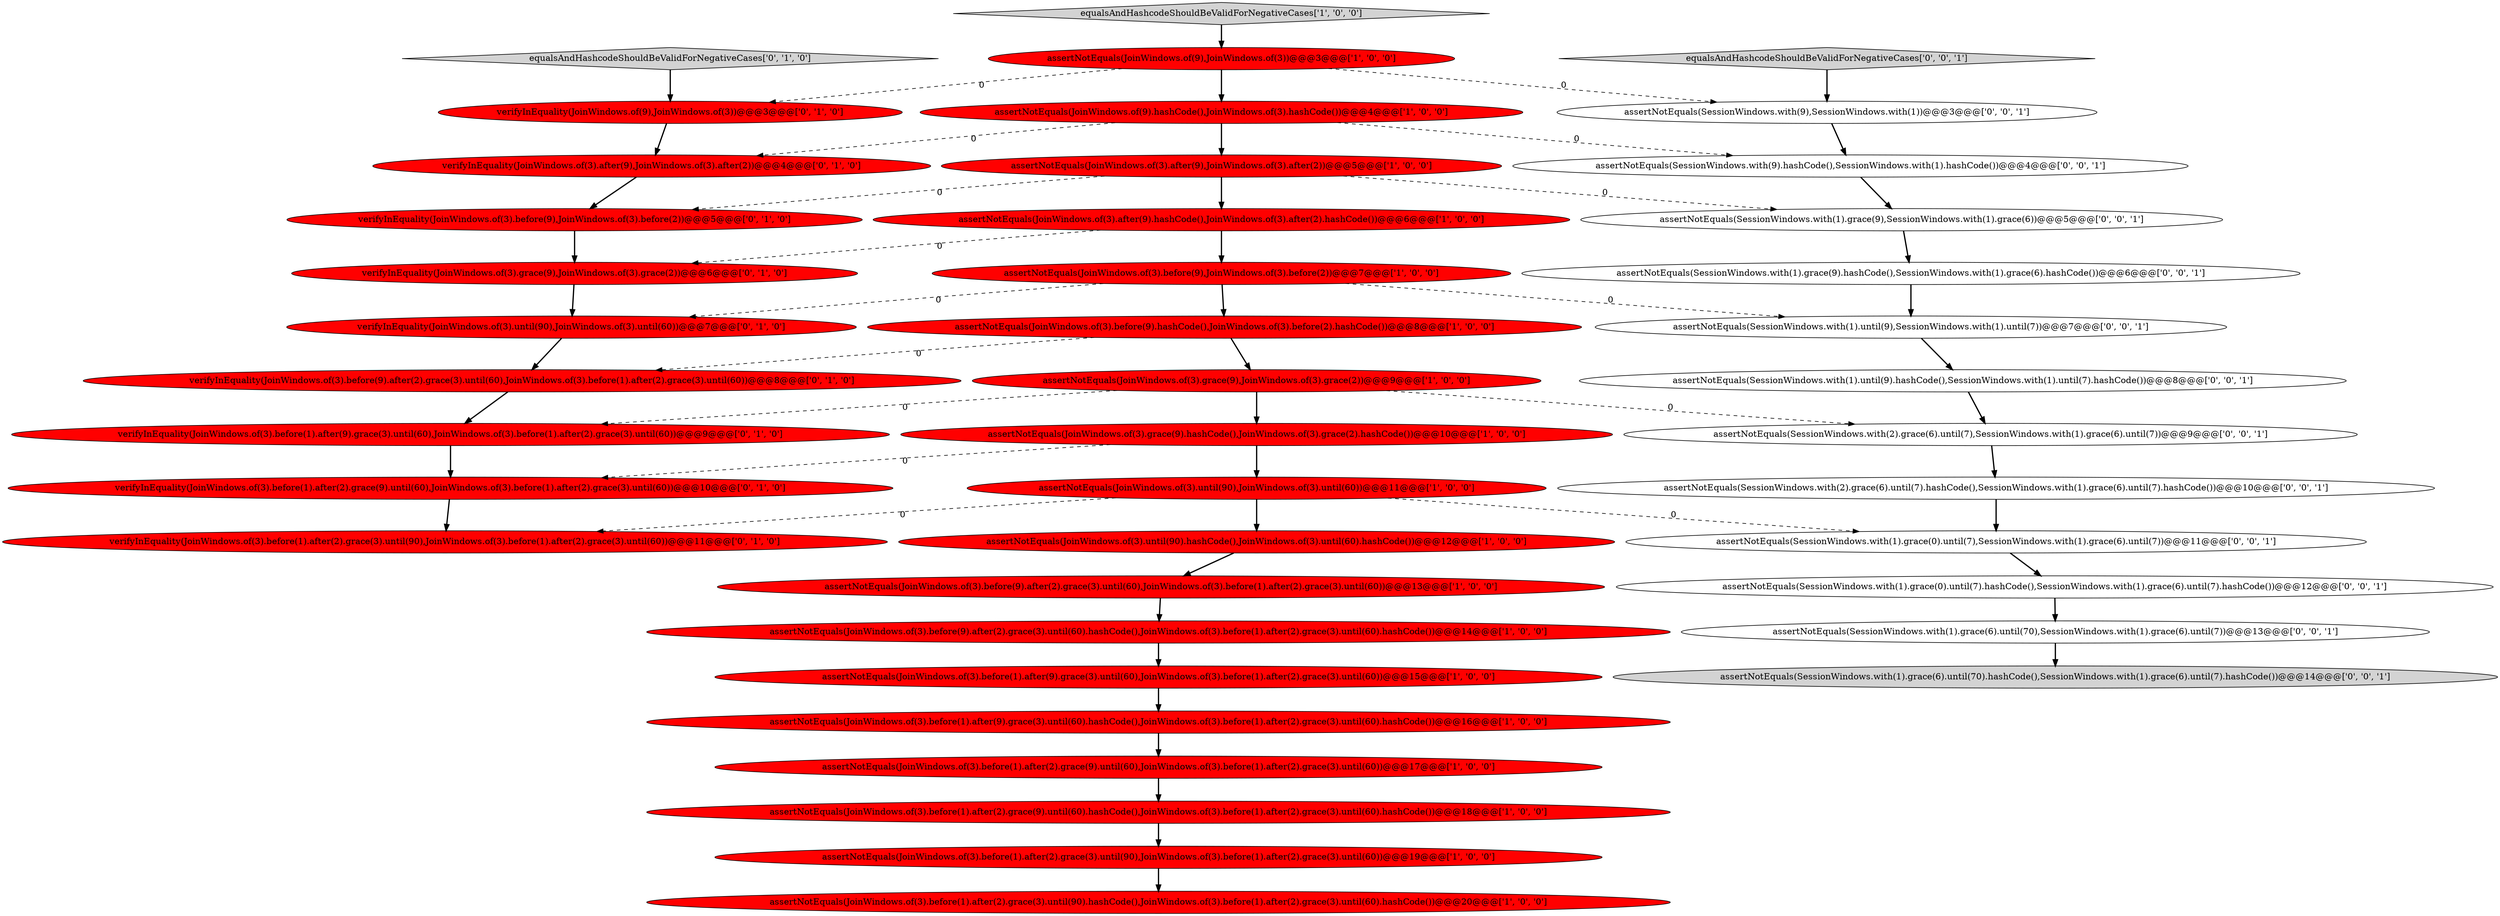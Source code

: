digraph {
35 [style = filled, label = "assertNotEquals(SessionWindows.with(1).until(9).hashCode(),SessionWindows.with(1).until(7).hashCode())@@@8@@@['0', '0', '1']", fillcolor = white, shape = ellipse image = "AAA0AAABBB3BBB"];
33 [style = filled, label = "assertNotEquals(SessionWindows.with(1).grace(9).hashCode(),SessionWindows.with(1).grace(6).hashCode())@@@6@@@['0', '0', '1']", fillcolor = white, shape = ellipse image = "AAA0AAABBB3BBB"];
19 [style = filled, label = "verifyInEquality(JoinWindows.of(3).before(1).after(2).grace(9).until(60),JoinWindows.of(3).before(1).after(2).grace(3).until(60))@@@10@@@['0', '1', '0']", fillcolor = red, shape = ellipse image = "AAA1AAABBB2BBB"];
3 [style = filled, label = "assertNotEquals(JoinWindows.of(3).until(90).hashCode(),JoinWindows.of(3).until(60).hashCode())@@@12@@@['1', '0', '0']", fillcolor = red, shape = ellipse image = "AAA1AAABBB1BBB"];
10 [style = filled, label = "assertNotEquals(JoinWindows.of(3).before(1).after(2).grace(3).until(90).hashCode(),JoinWindows.of(3).before(1).after(2).grace(3).until(60).hashCode())@@@20@@@['1', '0', '0']", fillcolor = red, shape = ellipse image = "AAA1AAABBB1BBB"];
0 [style = filled, label = "assertNotEquals(JoinWindows.of(9),JoinWindows.of(3))@@@3@@@['1', '0', '0']", fillcolor = red, shape = ellipse image = "AAA1AAABBB1BBB"];
24 [style = filled, label = "verifyInEquality(JoinWindows.of(3).before(1).after(9).grace(3).until(60),JoinWindows.of(3).before(1).after(2).grace(3).until(60))@@@9@@@['0', '1', '0']", fillcolor = red, shape = ellipse image = "AAA1AAABBB2BBB"];
21 [style = filled, label = "verifyInEquality(JoinWindows.of(3).before(1).after(2).grace(3).until(90),JoinWindows.of(3).before(1).after(2).grace(3).until(60))@@@11@@@['0', '1', '0']", fillcolor = red, shape = ellipse image = "AAA1AAABBB2BBB"];
6 [style = filled, label = "assertNotEquals(JoinWindows.of(3).before(9).after(2).grace(3).until(60),JoinWindows.of(3).before(1).after(2).grace(3).until(60))@@@13@@@['1', '0', '0']", fillcolor = red, shape = ellipse image = "AAA1AAABBB1BBB"];
40 [style = filled, label = "assertNotEquals(SessionWindows.with(1).grace(6).until(70).hashCode(),SessionWindows.with(1).grace(6).until(7).hashCode())@@@14@@@['0', '0', '1']", fillcolor = lightgray, shape = ellipse image = "AAA0AAABBB3BBB"];
16 [style = filled, label = "assertNotEquals(JoinWindows.of(3).until(90),JoinWindows.of(3).until(60))@@@11@@@['1', '0', '0']", fillcolor = red, shape = ellipse image = "AAA1AAABBB1BBB"];
25 [style = filled, label = "verifyInEquality(JoinWindows.of(3).after(9),JoinWindows.of(3).after(2))@@@4@@@['0', '1', '0']", fillcolor = red, shape = ellipse image = "AAA1AAABBB2BBB"];
13 [style = filled, label = "assertNotEquals(JoinWindows.of(3).after(9).hashCode(),JoinWindows.of(3).after(2).hashCode())@@@6@@@['1', '0', '0']", fillcolor = red, shape = ellipse image = "AAA1AAABBB1BBB"];
31 [style = filled, label = "equalsAndHashcodeShouldBeValidForNegativeCases['0', '0', '1']", fillcolor = lightgray, shape = diamond image = "AAA0AAABBB3BBB"];
39 [style = filled, label = "assertNotEquals(SessionWindows.with(1).grace(6).until(70),SessionWindows.with(1).grace(6).until(7))@@@13@@@['0', '0', '1']", fillcolor = white, shape = ellipse image = "AAA0AAABBB3BBB"];
9 [style = filled, label = "assertNotEquals(JoinWindows.of(3).after(9),JoinWindows.of(3).after(2))@@@5@@@['1', '0', '0']", fillcolor = red, shape = ellipse image = "AAA1AAABBB1BBB"];
27 [style = filled, label = "verifyInEquality(JoinWindows.of(3).before(9),JoinWindows.of(3).before(2))@@@5@@@['0', '1', '0']", fillcolor = red, shape = ellipse image = "AAA1AAABBB2BBB"];
2 [style = filled, label = "assertNotEquals(JoinWindows.of(3).before(1).after(9).grace(3).until(60),JoinWindows.of(3).before(1).after(2).grace(3).until(60))@@@15@@@['1', '0', '0']", fillcolor = red, shape = ellipse image = "AAA1AAABBB1BBB"];
5 [style = filled, label = "assertNotEquals(JoinWindows.of(3).before(9).hashCode(),JoinWindows.of(3).before(2).hashCode())@@@8@@@['1', '0', '0']", fillcolor = red, shape = ellipse image = "AAA1AAABBB1BBB"];
18 [style = filled, label = "assertNotEquals(JoinWindows.of(3).before(1).after(2).grace(3).until(90),JoinWindows.of(3).before(1).after(2).grace(3).until(60))@@@19@@@['1', '0', '0']", fillcolor = red, shape = ellipse image = "AAA1AAABBB1BBB"];
4 [style = filled, label = "equalsAndHashcodeShouldBeValidForNegativeCases['1', '0', '0']", fillcolor = lightgray, shape = diamond image = "AAA0AAABBB1BBB"];
41 [style = filled, label = "assertNotEquals(SessionWindows.with(1).grace(0).until(7).hashCode(),SessionWindows.with(1).grace(6).until(7).hashCode())@@@12@@@['0', '0', '1']", fillcolor = white, shape = ellipse image = "AAA0AAABBB3BBB"];
17 [style = filled, label = "assertNotEquals(JoinWindows.of(3).before(1).after(2).grace(9).until(60),JoinWindows.of(3).before(1).after(2).grace(3).until(60))@@@17@@@['1', '0', '0']", fillcolor = red, shape = ellipse image = "AAA1AAABBB1BBB"];
23 [style = filled, label = "verifyInEquality(JoinWindows.of(3).grace(9),JoinWindows.of(3).grace(2))@@@6@@@['0', '1', '0']", fillcolor = red, shape = ellipse image = "AAA1AAABBB2BBB"];
14 [style = filled, label = "assertNotEquals(JoinWindows.of(3).before(1).after(9).grace(3).until(60).hashCode(),JoinWindows.of(3).before(1).after(2).grace(3).until(60).hashCode())@@@16@@@['1', '0', '0']", fillcolor = red, shape = ellipse image = "AAA1AAABBB1BBB"];
20 [style = filled, label = "verifyInEquality(JoinWindows.of(3).until(90),JoinWindows.of(3).until(60))@@@7@@@['0', '1', '0']", fillcolor = red, shape = ellipse image = "AAA1AAABBB2BBB"];
30 [style = filled, label = "assertNotEquals(SessionWindows.with(1).grace(9),SessionWindows.with(1).grace(6))@@@5@@@['0', '0', '1']", fillcolor = white, shape = ellipse image = "AAA0AAABBB3BBB"];
7 [style = filled, label = "assertNotEquals(JoinWindows.of(3).grace(9),JoinWindows.of(3).grace(2))@@@9@@@['1', '0', '0']", fillcolor = red, shape = ellipse image = "AAA1AAABBB1BBB"];
22 [style = filled, label = "verifyInEquality(JoinWindows.of(3).before(9).after(2).grace(3).until(60),JoinWindows.of(3).before(1).after(2).grace(3).until(60))@@@8@@@['0', '1', '0']", fillcolor = red, shape = ellipse image = "AAA1AAABBB2BBB"];
29 [style = filled, label = "assertNotEquals(SessionWindows.with(2).grace(6).until(7).hashCode(),SessionWindows.with(1).grace(6).until(7).hashCode())@@@10@@@['0', '0', '1']", fillcolor = white, shape = ellipse image = "AAA0AAABBB3BBB"];
37 [style = filled, label = "assertNotEquals(SessionWindows.with(2).grace(6).until(7),SessionWindows.with(1).grace(6).until(7))@@@9@@@['0', '0', '1']", fillcolor = white, shape = ellipse image = "AAA0AAABBB3BBB"];
12 [style = filled, label = "assertNotEquals(JoinWindows.of(3).before(9),JoinWindows.of(3).before(2))@@@7@@@['1', '0', '0']", fillcolor = red, shape = ellipse image = "AAA1AAABBB1BBB"];
28 [style = filled, label = "equalsAndHashcodeShouldBeValidForNegativeCases['0', '1', '0']", fillcolor = lightgray, shape = diamond image = "AAA0AAABBB2BBB"];
15 [style = filled, label = "assertNotEquals(JoinWindows.of(3).before(9).after(2).grace(3).until(60).hashCode(),JoinWindows.of(3).before(1).after(2).grace(3).until(60).hashCode())@@@14@@@['1', '0', '0']", fillcolor = red, shape = ellipse image = "AAA1AAABBB1BBB"];
38 [style = filled, label = "assertNotEquals(SessionWindows.with(9).hashCode(),SessionWindows.with(1).hashCode())@@@4@@@['0', '0', '1']", fillcolor = white, shape = ellipse image = "AAA0AAABBB3BBB"];
8 [style = filled, label = "assertNotEquals(JoinWindows.of(3).grace(9).hashCode(),JoinWindows.of(3).grace(2).hashCode())@@@10@@@['1', '0', '0']", fillcolor = red, shape = ellipse image = "AAA1AAABBB1BBB"];
11 [style = filled, label = "assertNotEquals(JoinWindows.of(3).before(1).after(2).grace(9).until(60).hashCode(),JoinWindows.of(3).before(1).after(2).grace(3).until(60).hashCode())@@@18@@@['1', '0', '0']", fillcolor = red, shape = ellipse image = "AAA1AAABBB1BBB"];
32 [style = filled, label = "assertNotEquals(SessionWindows.with(1).grace(0).until(7),SessionWindows.with(1).grace(6).until(7))@@@11@@@['0', '0', '1']", fillcolor = white, shape = ellipse image = "AAA0AAABBB3BBB"];
1 [style = filled, label = "assertNotEquals(JoinWindows.of(9).hashCode(),JoinWindows.of(3).hashCode())@@@4@@@['1', '0', '0']", fillcolor = red, shape = ellipse image = "AAA1AAABBB1BBB"];
26 [style = filled, label = "verifyInEquality(JoinWindows.of(9),JoinWindows.of(3))@@@3@@@['0', '1', '0']", fillcolor = red, shape = ellipse image = "AAA1AAABBB2BBB"];
36 [style = filled, label = "assertNotEquals(SessionWindows.with(9),SessionWindows.with(1))@@@3@@@['0', '0', '1']", fillcolor = white, shape = ellipse image = "AAA0AAABBB3BBB"];
34 [style = filled, label = "assertNotEquals(SessionWindows.with(1).until(9),SessionWindows.with(1).until(7))@@@7@@@['0', '0', '1']", fillcolor = white, shape = ellipse image = "AAA0AAABBB3BBB"];
16->3 [style = bold, label=""];
8->16 [style = bold, label=""];
8->19 [style = dashed, label="0"];
15->2 [style = bold, label=""];
23->20 [style = bold, label=""];
24->19 [style = bold, label=""];
12->20 [style = dashed, label="0"];
12->5 [style = bold, label=""];
30->33 [style = bold, label=""];
16->32 [style = dashed, label="0"];
26->25 [style = bold, label=""];
37->29 [style = bold, label=""];
9->27 [style = dashed, label="0"];
3->6 [style = bold, label=""];
14->17 [style = bold, label=""];
28->26 [style = bold, label=""];
31->36 [style = bold, label=""];
0->26 [style = dashed, label="0"];
7->8 [style = bold, label=""];
13->23 [style = dashed, label="0"];
16->21 [style = dashed, label="0"];
11->18 [style = bold, label=""];
6->15 [style = bold, label=""];
1->9 [style = bold, label=""];
4->0 [style = bold, label=""];
20->22 [style = bold, label=""];
25->27 [style = bold, label=""];
38->30 [style = bold, label=""];
13->12 [style = bold, label=""];
18->10 [style = bold, label=""];
35->37 [style = bold, label=""];
7->24 [style = dashed, label="0"];
0->1 [style = bold, label=""];
29->32 [style = bold, label=""];
39->40 [style = bold, label=""];
2->14 [style = bold, label=""];
5->7 [style = bold, label=""];
1->38 [style = dashed, label="0"];
7->37 [style = dashed, label="0"];
27->23 [style = bold, label=""];
32->41 [style = bold, label=""];
5->22 [style = dashed, label="0"];
36->38 [style = bold, label=""];
22->24 [style = bold, label=""];
34->35 [style = bold, label=""];
41->39 [style = bold, label=""];
0->36 [style = dashed, label="0"];
1->25 [style = dashed, label="0"];
33->34 [style = bold, label=""];
12->34 [style = dashed, label="0"];
9->30 [style = dashed, label="0"];
9->13 [style = bold, label=""];
17->11 [style = bold, label=""];
19->21 [style = bold, label=""];
}
